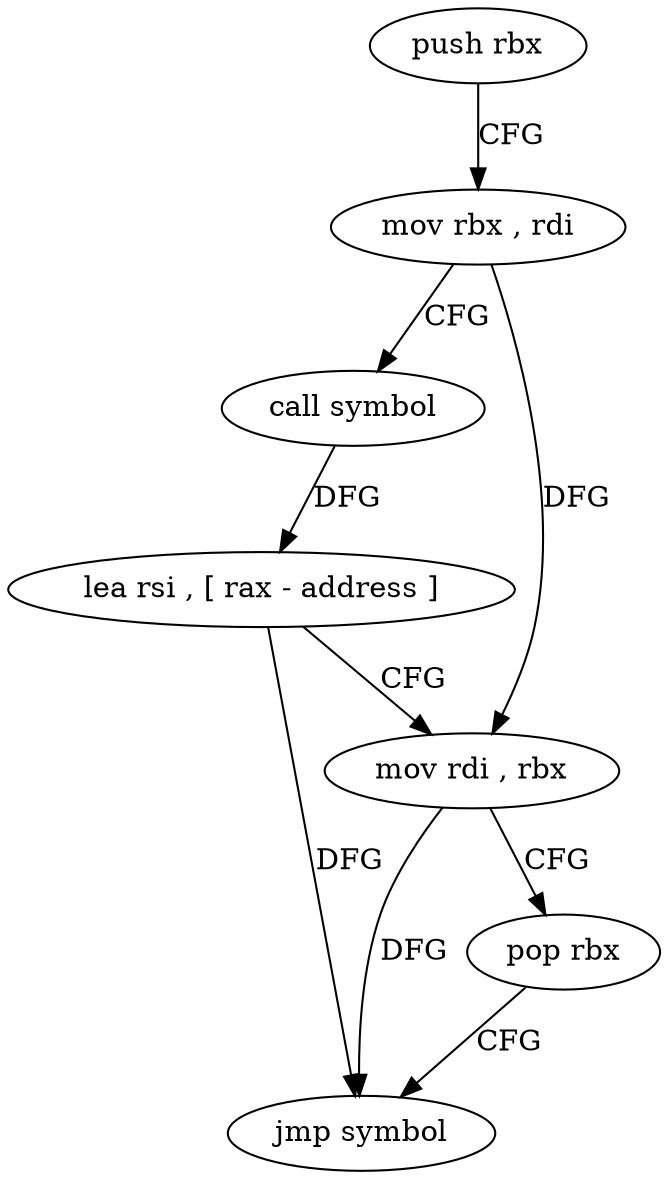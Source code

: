 digraph "func" {
"173312" [label = "push rbx" ]
"173313" [label = "mov rbx , rdi" ]
"173316" [label = "call symbol" ]
"173321" [label = "lea rsi , [ rax - address ]" ]
"173325" [label = "mov rdi , rbx" ]
"173328" [label = "pop rbx" ]
"173329" [label = "jmp symbol" ]
"173312" -> "173313" [ label = "CFG" ]
"173313" -> "173316" [ label = "CFG" ]
"173313" -> "173325" [ label = "DFG" ]
"173316" -> "173321" [ label = "DFG" ]
"173321" -> "173325" [ label = "CFG" ]
"173321" -> "173329" [ label = "DFG" ]
"173325" -> "173328" [ label = "CFG" ]
"173325" -> "173329" [ label = "DFG" ]
"173328" -> "173329" [ label = "CFG" ]
}

